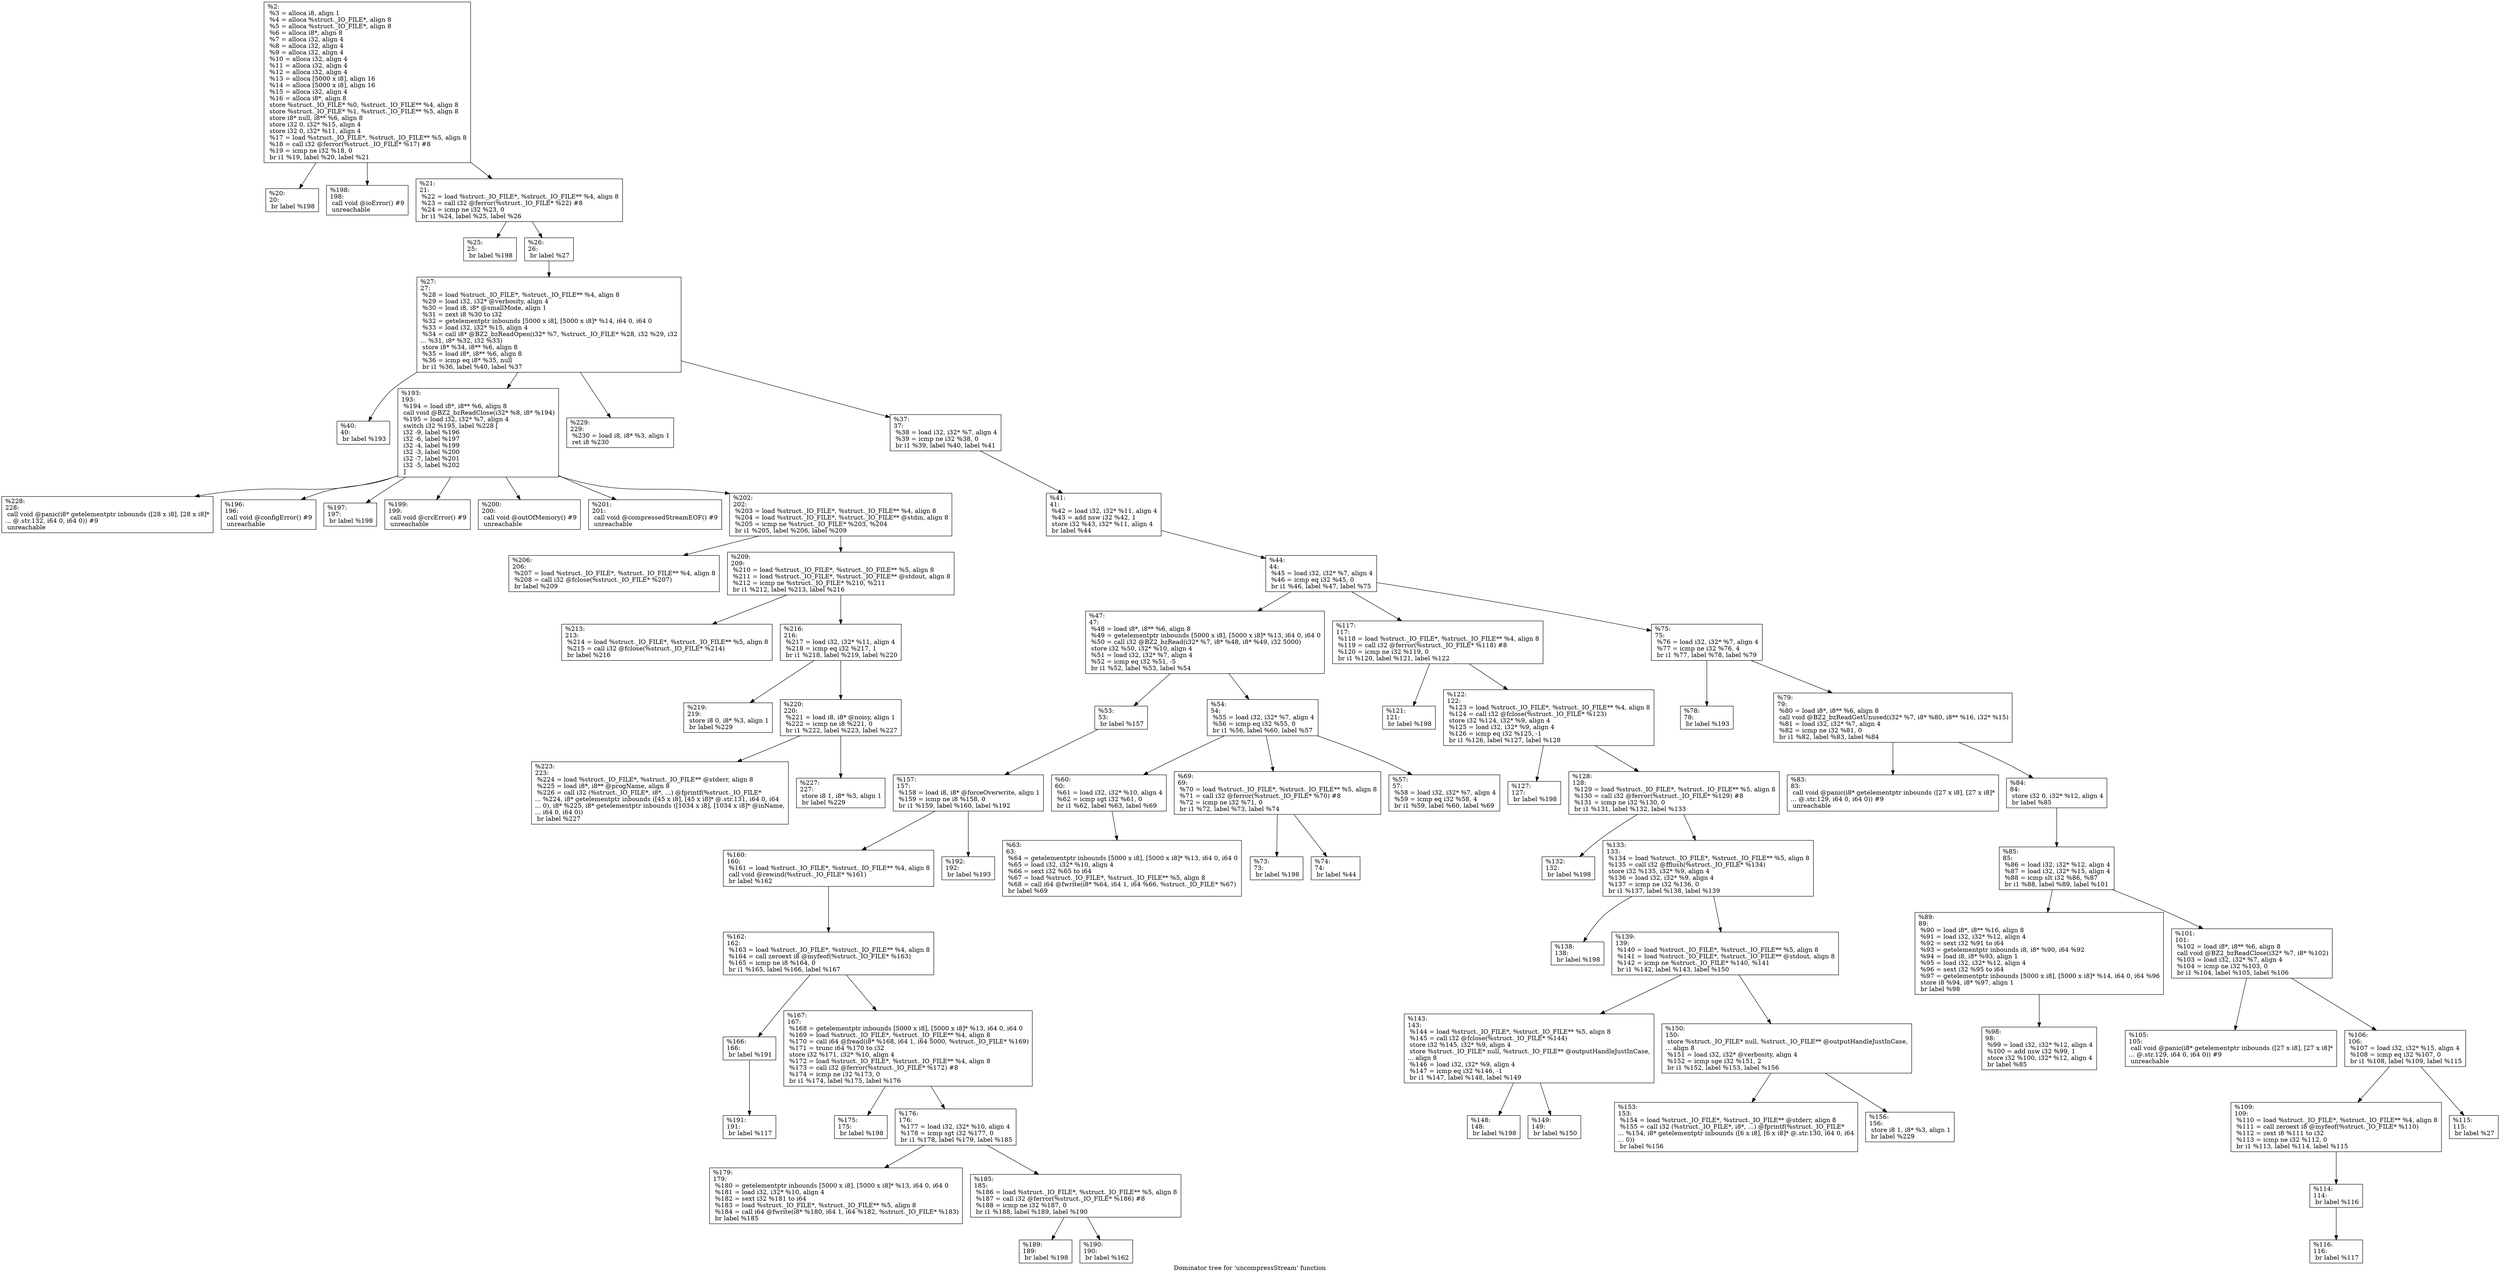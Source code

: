 digraph "Dominator tree for 'uncompressStream' function" {
	label="Dominator tree for 'uncompressStream' function";

	Node0xda47e0 [shape=record,label="{%2:\l  %3 = alloca i8, align 1\l  %4 = alloca %struct._IO_FILE*, align 8\l  %5 = alloca %struct._IO_FILE*, align 8\l  %6 = alloca i8*, align 8\l  %7 = alloca i32, align 4\l  %8 = alloca i32, align 4\l  %9 = alloca i32, align 4\l  %10 = alloca i32, align 4\l  %11 = alloca i32, align 4\l  %12 = alloca i32, align 4\l  %13 = alloca [5000 x i8], align 16\l  %14 = alloca [5000 x i8], align 16\l  %15 = alloca i32, align 4\l  %16 = alloca i8*, align 8\l  store %struct._IO_FILE* %0, %struct._IO_FILE** %4, align 8\l  store %struct._IO_FILE* %1, %struct._IO_FILE** %5, align 8\l  store i8* null, i8** %6, align 8\l  store i32 0, i32* %15, align 4\l  store i32 0, i32* %11, align 4\l  %17 = load %struct._IO_FILE*, %struct._IO_FILE** %5, align 8\l  %18 = call i32 @ferror(%struct._IO_FILE* %17) #8\l  %19 = icmp ne i32 %18, 0\l  br i1 %19, label %20, label %21\l}"];
	Node0xda47e0 -> Node0x9e33e0;
	Node0xda47e0 -> Node0xda8f40;
	Node0xda47e0 -> Node0xc72ef0;
	Node0x9e33e0 [shape=record,label="{%20:\l20:                                               \l  br label %198\l}"];
	Node0xda8f40 [shape=record,label="{%198:\l198:                                              \l  call void @ioError() #9\l  unreachable\l}"];
	Node0xc72ef0 [shape=record,label="{%21:\l21:                                               \l  %22 = load %struct._IO_FILE*, %struct._IO_FILE** %4, align 8\l  %23 = call i32 @ferror(%struct._IO_FILE* %22) #8\l  %24 = icmp ne i32 %23, 0\l  br i1 %24, label %25, label %26\l}"];
	Node0xc72ef0 -> Node0xc713e0;
	Node0xc72ef0 -> Node0xb0e0d0;
	Node0xc713e0 [shape=record,label="{%25:\l25:                                               \l  br label %198\l}"];
	Node0xb0e0d0 [shape=record,label="{%26:\l26:                                               \l  br label %27\l}"];
	Node0xb0e0d0 -> Node0xd1d6d0;
	Node0xd1d6d0 [shape=record,label="{%27:\l27:                                               \l  %28 = load %struct._IO_FILE*, %struct._IO_FILE** %4, align 8\l  %29 = load i32, i32* @verbosity, align 4\l  %30 = load i8, i8* @smallMode, align 1\l  %31 = zext i8 %30 to i32\l  %32 = getelementptr inbounds [5000 x i8], [5000 x i8]* %14, i64 0, i64 0\l  %33 = load i32, i32* %15, align 4\l  %34 = call i8* @BZ2_bzReadOpen(i32* %7, %struct._IO_FILE* %28, i32 %29, i32\l... %31, i8* %32, i32 %33)\l  store i8* %34, i8** %6, align 8\l  %35 = load i8*, i8** %6, align 8\l  %36 = icmp eq i8* %35, null\l  br i1 %36, label %40, label %37\l}"];
	Node0xd1d6d0 -> Node0xce20b0;
	Node0xd1d6d0 -> Node0xce8b70;
	Node0xd1d6d0 -> Node0xcb1b00;
	Node0xd1d6d0 -> Node0xc93870;
	Node0xce20b0 [shape=record,label="{%40:\l40:                                               \l  br label %193\l}"];
	Node0xce8b70 [shape=record,label="{%193:\l193:                                              \l  %194 = load i8*, i8** %6, align 8\l  call void @BZ2_bzReadClose(i32* %8, i8* %194)\l  %195 = load i32, i32* %7, align 4\l  switch i32 %195, label %228 [\l    i32 -9, label %196\l    i32 -6, label %197\l    i32 -4, label %199\l    i32 -3, label %200\l    i32 -7, label %201\l    i32 -5, label %202\l  ]\l}"];
	Node0xce8b70 -> Node0xd6bf60;
	Node0xce8b70 -> Node0xca9790;
	Node0xce8b70 -> Node0xae3720;
	Node0xce8b70 -> Node0xbdd780;
	Node0xce8b70 -> Node0xcccf40;
	Node0xce8b70 -> Node0xb13970;
	Node0xce8b70 -> Node0xce1890;
	Node0xd6bf60 [shape=record,label="{%228:\l228:                                              \l  call void @panic(i8* getelementptr inbounds ([28 x i8], [28 x i8]*\l... @.str.132, i64 0, i64 0)) #9\l  unreachable\l}"];
	Node0xca9790 [shape=record,label="{%196:\l196:                                              \l  call void @configError() #9\l  unreachable\l}"];
	Node0xae3720 [shape=record,label="{%197:\l197:                                              \l  br label %198\l}"];
	Node0xbdd780 [shape=record,label="{%199:\l199:                                              \l  call void @crcError() #9\l  unreachable\l}"];
	Node0xcccf40 [shape=record,label="{%200:\l200:                                              \l  call void @outOfMemory() #9\l  unreachable\l}"];
	Node0xb13970 [shape=record,label="{%201:\l201:                                              \l  call void @compressedStreamEOF() #9\l  unreachable\l}"];
	Node0xce1890 [shape=record,label="{%202:\l202:                                              \l  %203 = load %struct._IO_FILE*, %struct._IO_FILE** %4, align 8\l  %204 = load %struct._IO_FILE*, %struct._IO_FILE** @stdin, align 8\l  %205 = icmp ne %struct._IO_FILE* %203, %204\l  br i1 %205, label %206, label %209\l}"];
	Node0xce1890 -> Node0xd62cd0;
	Node0xce1890 -> Node0xce4420;
	Node0xd62cd0 [shape=record,label="{%206:\l206:                                              \l  %207 = load %struct._IO_FILE*, %struct._IO_FILE** %4, align 8\l  %208 = call i32 @fclose(%struct._IO_FILE* %207)\l  br label %209\l}"];
	Node0xce4420 [shape=record,label="{%209:\l209:                                              \l  %210 = load %struct._IO_FILE*, %struct._IO_FILE** %5, align 8\l  %211 = load %struct._IO_FILE*, %struct._IO_FILE** @stdout, align 8\l  %212 = icmp ne %struct._IO_FILE* %210, %211\l  br i1 %212, label %213, label %216\l}"];
	Node0xce4420 -> Node0xce94c0;
	Node0xce4420 -> Node0xae2e70;
	Node0xce94c0 [shape=record,label="{%213:\l213:                                              \l  %214 = load %struct._IO_FILE*, %struct._IO_FILE** %5, align 8\l  %215 = call i32 @fclose(%struct._IO_FILE* %214)\l  br label %216\l}"];
	Node0xae2e70 [shape=record,label="{%216:\l216:                                              \l  %217 = load i32, i32* %11, align 4\l  %218 = icmp eq i32 %217, 1\l  br i1 %218, label %219, label %220\l}"];
	Node0xae2e70 -> Node0xcb5c80;
	Node0xae2e70 -> Node0xc37b40;
	Node0xcb5c80 [shape=record,label="{%219:\l219:                                              \l  store i8 0, i8* %3, align 1\l  br label %229\l}"];
	Node0xc37b40 [shape=record,label="{%220:\l220:                                              \l  %221 = load i8, i8* @noisy, align 1\l  %222 = icmp ne i8 %221, 0\l  br i1 %222, label %223, label %227\l}"];
	Node0xc37b40 -> Node0xb34930;
	Node0xc37b40 -> Node0xd53460;
	Node0xb34930 [shape=record,label="{%223:\l223:                                              \l  %224 = load %struct._IO_FILE*, %struct._IO_FILE** @stderr, align 8\l  %225 = load i8*, i8** @progName, align 8\l  %226 = call i32 (%struct._IO_FILE*, i8*, ...) @fprintf(%struct._IO_FILE*\l... %224, i8* getelementptr inbounds ([45 x i8], [45 x i8]* @.str.131, i64 0, i64\l... 0), i8* %225, i8* getelementptr inbounds ([1034 x i8], [1034 x i8]* @inName,\l... i64 0, i64 0))\l  br label %227\l}"];
	Node0xd53460 [shape=record,label="{%227:\l227:                                              \l  store i8 1, i8* %3, align 1\l  br label %229\l}"];
	Node0xcb1b00 [shape=record,label="{%229:\l229:                                              \l  %230 = load i8, i8* %3, align 1\l  ret i8 %230\l}"];
	Node0xc93870 [shape=record,label="{%37:\l37:                                               \l  %38 = load i32, i32* %7, align 4\l  %39 = icmp ne i32 %38, 0\l  br i1 %39, label %40, label %41\l}"];
	Node0xc93870 -> Node0xcd5d10;
	Node0xcd5d10 [shape=record,label="{%41:\l41:                                               \l  %42 = load i32, i32* %11, align 4\l  %43 = add nsw i32 %42, 1\l  store i32 %43, i32* %11, align 4\l  br label %44\l}"];
	Node0xcd5d10 -> Node0xccb5d0;
	Node0xccb5d0 [shape=record,label="{%44:\l44:                                               \l  %45 = load i32, i32* %7, align 4\l  %46 = icmp eq i32 %45, 0\l  br i1 %46, label %47, label %75\l}"];
	Node0xccb5d0 -> Node0xd62b10;
	Node0xccb5d0 -> Node0xcc8ac0;
	Node0xccb5d0 -> Node0xb05b30;
	Node0xd62b10 [shape=record,label="{%47:\l47:                                               \l  %48 = load i8*, i8** %6, align 8\l  %49 = getelementptr inbounds [5000 x i8], [5000 x i8]* %13, i64 0, i64 0\l  %50 = call i32 @BZ2_bzRead(i32* %7, i8* %48, i8* %49, i32 5000)\l  store i32 %50, i32* %10, align 4\l  %51 = load i32, i32* %7, align 4\l  %52 = icmp eq i32 %51, -5\l  br i1 %52, label %53, label %54\l}"];
	Node0xd62b10 -> Node0xca9e60;
	Node0xd62b10 -> Node0xd71630;
	Node0xca9e60 [shape=record,label="{%53:\l53:                                               \l  br label %157\l}"];
	Node0xca9e60 -> Node0xa4b360;
	Node0xa4b360 [shape=record,label="{%157:\l157:                                              \l  %158 = load i8, i8* @forceOverwrite, align 1\l  %159 = icmp ne i8 %158, 0\l  br i1 %159, label %160, label %192\l}"];
	Node0xa4b360 -> Node0xcdef50;
	Node0xa4b360 -> Node0xd60a30;
	Node0xcdef50 [shape=record,label="{%160:\l160:                                              \l  %161 = load %struct._IO_FILE*, %struct._IO_FILE** %4, align 8\l  call void @rewind(%struct._IO_FILE* %161)\l  br label %162\l}"];
	Node0xcdef50 -> Node0xce61b0;
	Node0xce61b0 [shape=record,label="{%162:\l162:                                              \l  %163 = load %struct._IO_FILE*, %struct._IO_FILE** %4, align 8\l  %164 = call zeroext i8 @myfeof(%struct._IO_FILE* %163)\l  %165 = icmp ne i8 %164, 0\l  br i1 %165, label %166, label %167\l}"];
	Node0xce61b0 -> Node0xca2a30;
	Node0xce61b0 -> Node0xc19350;
	Node0xca2a30 [shape=record,label="{%166:\l166:                                              \l  br label %191\l}"];
	Node0xca2a30 -> Node0xcd7580;
	Node0xcd7580 [shape=record,label="{%191:\l191:                                              \l  br label %117\l}"];
	Node0xc19350 [shape=record,label="{%167:\l167:                                              \l  %168 = getelementptr inbounds [5000 x i8], [5000 x i8]* %13, i64 0, i64 0\l  %169 = load %struct._IO_FILE*, %struct._IO_FILE** %4, align 8\l  %170 = call i64 @fread(i8* %168, i64 1, i64 5000, %struct._IO_FILE* %169)\l  %171 = trunc i64 %170 to i32\l  store i32 %171, i32* %10, align 4\l  %172 = load %struct._IO_FILE*, %struct._IO_FILE** %4, align 8\l  %173 = call i32 @ferror(%struct._IO_FILE* %172) #8\l  %174 = icmp ne i32 %173, 0\l  br i1 %174, label %175, label %176\l}"];
	Node0xc19350 -> Node0xce1740;
	Node0xc19350 -> Node0xa859f0;
	Node0xce1740 [shape=record,label="{%175:\l175:                                              \l  br label %198\l}"];
	Node0xa859f0 [shape=record,label="{%176:\l176:                                              \l  %177 = load i32, i32* %10, align 4\l  %178 = icmp sgt i32 %177, 0\l  br i1 %178, label %179, label %185\l}"];
	Node0xa859f0 -> Node0xccb870;
	Node0xa859f0 -> Node0xca2e70;
	Node0xccb870 [shape=record,label="{%179:\l179:                                              \l  %180 = getelementptr inbounds [5000 x i8], [5000 x i8]* %13, i64 0, i64 0\l  %181 = load i32, i32* %10, align 4\l  %182 = sext i32 %181 to i64\l  %183 = load %struct._IO_FILE*, %struct._IO_FILE** %5, align 8\l  %184 = call i64 @fwrite(i8* %180, i64 1, i64 %182, %struct._IO_FILE* %183)\l  br label %185\l}"];
	Node0xca2e70 [shape=record,label="{%185:\l185:                                              \l  %186 = load %struct._IO_FILE*, %struct._IO_FILE** %5, align 8\l  %187 = call i32 @ferror(%struct._IO_FILE* %186) #8\l  %188 = icmp ne i32 %187, 0\l  br i1 %188, label %189, label %190\l}"];
	Node0xca2e70 -> Node0xca8fc0;
	Node0xca2e70 -> Node0xcae9f0;
	Node0xca8fc0 [shape=record,label="{%189:\l189:                                              \l  br label %198\l}"];
	Node0xcae9f0 [shape=record,label="{%190:\l190:                                              \l  br label %162\l}"];
	Node0xd60a30 [shape=record,label="{%192:\l192:                                              \l  br label %193\l}"];
	Node0xd71630 [shape=record,label="{%54:\l54:                                               \l  %55 = load i32, i32* %7, align 4\l  %56 = icmp eq i32 %55, 0\l  br i1 %56, label %60, label %57\l}"];
	Node0xd71630 -> Node0xcdc090;
	Node0xd71630 -> Node0xcdbf60;
	Node0xd71630 -> Node0xade8f0;
	Node0xcdc090 [shape=record,label="{%60:\l60:                                               \l  %61 = load i32, i32* %10, align 4\l  %62 = icmp sgt i32 %61, 0\l  br i1 %62, label %63, label %69\l}"];
	Node0xcdc090 -> Node0xcb3b90;
	Node0xcb3b90 [shape=record,label="{%63:\l63:                                               \l  %64 = getelementptr inbounds [5000 x i8], [5000 x i8]* %13, i64 0, i64 0\l  %65 = load i32, i32* %10, align 4\l  %66 = sext i32 %65 to i64\l  %67 = load %struct._IO_FILE*, %struct._IO_FILE** %5, align 8\l  %68 = call i64 @fwrite(i8* %64, i64 1, i64 %66, %struct._IO_FILE* %67)\l  br label %69\l}"];
	Node0xcdbf60 [shape=record,label="{%69:\l69:                                               \l  %70 = load %struct._IO_FILE*, %struct._IO_FILE** %5, align 8\l  %71 = call i32 @ferror(%struct._IO_FILE* %70) #8\l  %72 = icmp ne i32 %71, 0\l  br i1 %72, label %73, label %74\l}"];
	Node0xcdbf60 -> Node0xd7d930;
	Node0xcdbf60 -> Node0xd5ef50;
	Node0xd7d930 [shape=record,label="{%73:\l73:                                               \l  br label %198\l}"];
	Node0xd5ef50 [shape=record,label="{%74:\l74:                                               \l  br label %44\l}"];
	Node0xade8f0 [shape=record,label="{%57:\l57:                                               \l  %58 = load i32, i32* %7, align 4\l  %59 = icmp eq i32 %58, 4\l  br i1 %59, label %60, label %69\l}"];
	Node0xcc8ac0 [shape=record,label="{%117:\l117:                                              \l  %118 = load %struct._IO_FILE*, %struct._IO_FILE** %4, align 8\l  %119 = call i32 @ferror(%struct._IO_FILE* %118) #8\l  %120 = icmp ne i32 %119, 0\l  br i1 %120, label %121, label %122\l}"];
	Node0xcc8ac0 -> Node0xb0a070;
	Node0xcc8ac0 -> Node0xcd96e0;
	Node0xb0a070 [shape=record,label="{%121:\l121:                                              \l  br label %198\l}"];
	Node0xcd96e0 [shape=record,label="{%122:\l122:                                              \l  %123 = load %struct._IO_FILE*, %struct._IO_FILE** %4, align 8\l  %124 = call i32 @fclose(%struct._IO_FILE* %123)\l  store i32 %124, i32* %9, align 4\l  %125 = load i32, i32* %9, align 4\l  %126 = icmp eq i32 %125, -1\l  br i1 %126, label %127, label %128\l}"];
	Node0xcd96e0 -> Node0xc8e120;
	Node0xcd96e0 -> Node0xbca4d0;
	Node0xc8e120 [shape=record,label="{%127:\l127:                                              \l  br label %198\l}"];
	Node0xbca4d0 [shape=record,label="{%128:\l128:                                              \l  %129 = load %struct._IO_FILE*, %struct._IO_FILE** %5, align 8\l  %130 = call i32 @ferror(%struct._IO_FILE* %129) #8\l  %131 = icmp ne i32 %130, 0\l  br i1 %131, label %132, label %133\l}"];
	Node0xbca4d0 -> Node0xcce180;
	Node0xbca4d0 -> Node0xcb4cf0;
	Node0xcce180 [shape=record,label="{%132:\l132:                                              \l  br label %198\l}"];
	Node0xcb4cf0 [shape=record,label="{%133:\l133:                                              \l  %134 = load %struct._IO_FILE*, %struct._IO_FILE** %5, align 8\l  %135 = call i32 @fflush(%struct._IO_FILE* %134)\l  store i32 %135, i32* %9, align 4\l  %136 = load i32, i32* %9, align 4\l  %137 = icmp ne i32 %136, 0\l  br i1 %137, label %138, label %139\l}"];
	Node0xcb4cf0 -> Node0xb1aa60;
	Node0xcb4cf0 -> Node0xd78a10;
	Node0xb1aa60 [shape=record,label="{%138:\l138:                                              \l  br label %198\l}"];
	Node0xd78a10 [shape=record,label="{%139:\l139:                                              \l  %140 = load %struct._IO_FILE*, %struct._IO_FILE** %5, align 8\l  %141 = load %struct._IO_FILE*, %struct._IO_FILE** @stdout, align 8\l  %142 = icmp ne %struct._IO_FILE* %140, %141\l  br i1 %142, label %143, label %150\l}"];
	Node0xd78a10 -> Node0xa7f940;
	Node0xd78a10 -> Node0xcd6870;
	Node0xa7f940 [shape=record,label="{%143:\l143:                                              \l  %144 = load %struct._IO_FILE*, %struct._IO_FILE** %5, align 8\l  %145 = call i32 @fclose(%struct._IO_FILE* %144)\l  store i32 %145, i32* %9, align 4\l  store %struct._IO_FILE* null, %struct._IO_FILE** @outputHandleJustInCase,\l... align 8\l  %146 = load i32, i32* %9, align 4\l  %147 = icmp eq i32 %146, -1\l  br i1 %147, label %148, label %149\l}"];
	Node0xa7f940 -> Node0xc91e70;
	Node0xa7f940 -> Node0xa43640;
	Node0xc91e70 [shape=record,label="{%148:\l148:                                              \l  br label %198\l}"];
	Node0xa43640 [shape=record,label="{%149:\l149:                                              \l  br label %150\l}"];
	Node0xcd6870 [shape=record,label="{%150:\l150:                                              \l  store %struct._IO_FILE* null, %struct._IO_FILE** @outputHandleJustInCase,\l... align 8\l  %151 = load i32, i32* @verbosity, align 4\l  %152 = icmp sge i32 %151, 2\l  br i1 %152, label %153, label %156\l}"];
	Node0xcd6870 -> Node0xcb5530;
	Node0xcd6870 -> Node0xb091d0;
	Node0xcb5530 [shape=record,label="{%153:\l153:                                              \l  %154 = load %struct._IO_FILE*, %struct._IO_FILE** @stderr, align 8\l  %155 = call i32 (%struct._IO_FILE*, i8*, ...) @fprintf(%struct._IO_FILE*\l... %154, i8* getelementptr inbounds ([6 x i8], [6 x i8]* @.str.130, i64 0, i64\l... 0))\l  br label %156\l}"];
	Node0xb091d0 [shape=record,label="{%156:\l156:                                              \l  store i8 1, i8* %3, align 1\l  br label %229\l}"];
	Node0xb05b30 [shape=record,label="{%75:\l75:                                               \l  %76 = load i32, i32* %7, align 4\l  %77 = icmp ne i32 %76, 4\l  br i1 %77, label %78, label %79\l}"];
	Node0xb05b30 -> Node0xcd4760;
	Node0xb05b30 -> Node0xbc94a0;
	Node0xcd4760 [shape=record,label="{%78:\l78:                                               \l  br label %193\l}"];
	Node0xbc94a0 [shape=record,label="{%79:\l79:                                               \l  %80 = load i8*, i8** %6, align 8\l  call void @BZ2_bzReadGetUnused(i32* %7, i8* %80, i8** %16, i32* %15)\l  %81 = load i32, i32* %7, align 4\l  %82 = icmp ne i32 %81, 0\l  br i1 %82, label %83, label %84\l}"];
	Node0xbc94a0 -> Node0xce5e70;
	Node0xbc94a0 -> Node0xcc2fb0;
	Node0xce5e70 [shape=record,label="{%83:\l83:                                               \l  call void @panic(i8* getelementptr inbounds ([27 x i8], [27 x i8]*\l... @.str.129, i64 0, i64 0)) #9\l  unreachable\l}"];
	Node0xcc2fb0 [shape=record,label="{%84:\l84:                                               \l  store i32 0, i32* %12, align 4\l  br label %85\l}"];
	Node0xcc2fb0 -> Node0xc0a810;
	Node0xc0a810 [shape=record,label="{%85:\l85:                                               \l  %86 = load i32, i32* %12, align 4\l  %87 = load i32, i32* %15, align 4\l  %88 = icmp slt i32 %86, %87\l  br i1 %88, label %89, label %101\l}"];
	Node0xc0a810 -> Node0xcb6260;
	Node0xc0a810 -> Node0xcba650;
	Node0xcb6260 [shape=record,label="{%89:\l89:                                               \l  %90 = load i8*, i8** %16, align 8\l  %91 = load i32, i32* %12, align 4\l  %92 = sext i32 %91 to i64\l  %93 = getelementptr inbounds i8, i8* %90, i64 %92\l  %94 = load i8, i8* %93, align 1\l  %95 = load i32, i32* %12, align 4\l  %96 = sext i32 %95 to i64\l  %97 = getelementptr inbounds [5000 x i8], [5000 x i8]* %14, i64 0, i64 %96\l  store i8 %94, i8* %97, align 1\l  br label %98\l}"];
	Node0xcb6260 -> Node0xca1fe0;
	Node0xca1fe0 [shape=record,label="{%98:\l98:                                               \l  %99 = load i32, i32* %12, align 4\l  %100 = add nsw i32 %99, 1\l  store i32 %100, i32* %12, align 4\l  br label %85\l}"];
	Node0xcba650 [shape=record,label="{%101:\l101:                                              \l  %102 = load i8*, i8** %6, align 8\l  call void @BZ2_bzReadClose(i32* %7, i8* %102)\l  %103 = load i32, i32* %7, align 4\l  %104 = icmp ne i32 %103, 0\l  br i1 %104, label %105, label %106\l}"];
	Node0xcba650 -> Node0xd4cbf0;
	Node0xcba650 -> Node0xcb7240;
	Node0xd4cbf0 [shape=record,label="{%105:\l105:                                              \l  call void @panic(i8* getelementptr inbounds ([27 x i8], [27 x i8]*\l... @.str.129, i64 0, i64 0)) #9\l  unreachable\l}"];
	Node0xcb7240 [shape=record,label="{%106:\l106:                                              \l  %107 = load i32, i32* %15, align 4\l  %108 = icmp eq i32 %107, 0\l  br i1 %108, label %109, label %115\l}"];
	Node0xcb7240 -> Node0xceb240;
	Node0xcb7240 -> Node0xcb3df0;
	Node0xceb240 [shape=record,label="{%109:\l109:                                              \l  %110 = load %struct._IO_FILE*, %struct._IO_FILE** %4, align 8\l  %111 = call zeroext i8 @myfeof(%struct._IO_FILE* %110)\l  %112 = zext i8 %111 to i32\l  %113 = icmp ne i32 %112, 0\l  br i1 %113, label %114, label %115\l}"];
	Node0xceb240 -> Node0xc08860;
	Node0xc08860 [shape=record,label="{%114:\l114:                                              \l  br label %116\l}"];
	Node0xc08860 -> Node0xd53560;
	Node0xd53560 [shape=record,label="{%116:\l116:                                              \l  br label %117\l}"];
	Node0xcb3df0 [shape=record,label="{%115:\l115:                                              \l  br label %27\l}"];
}
